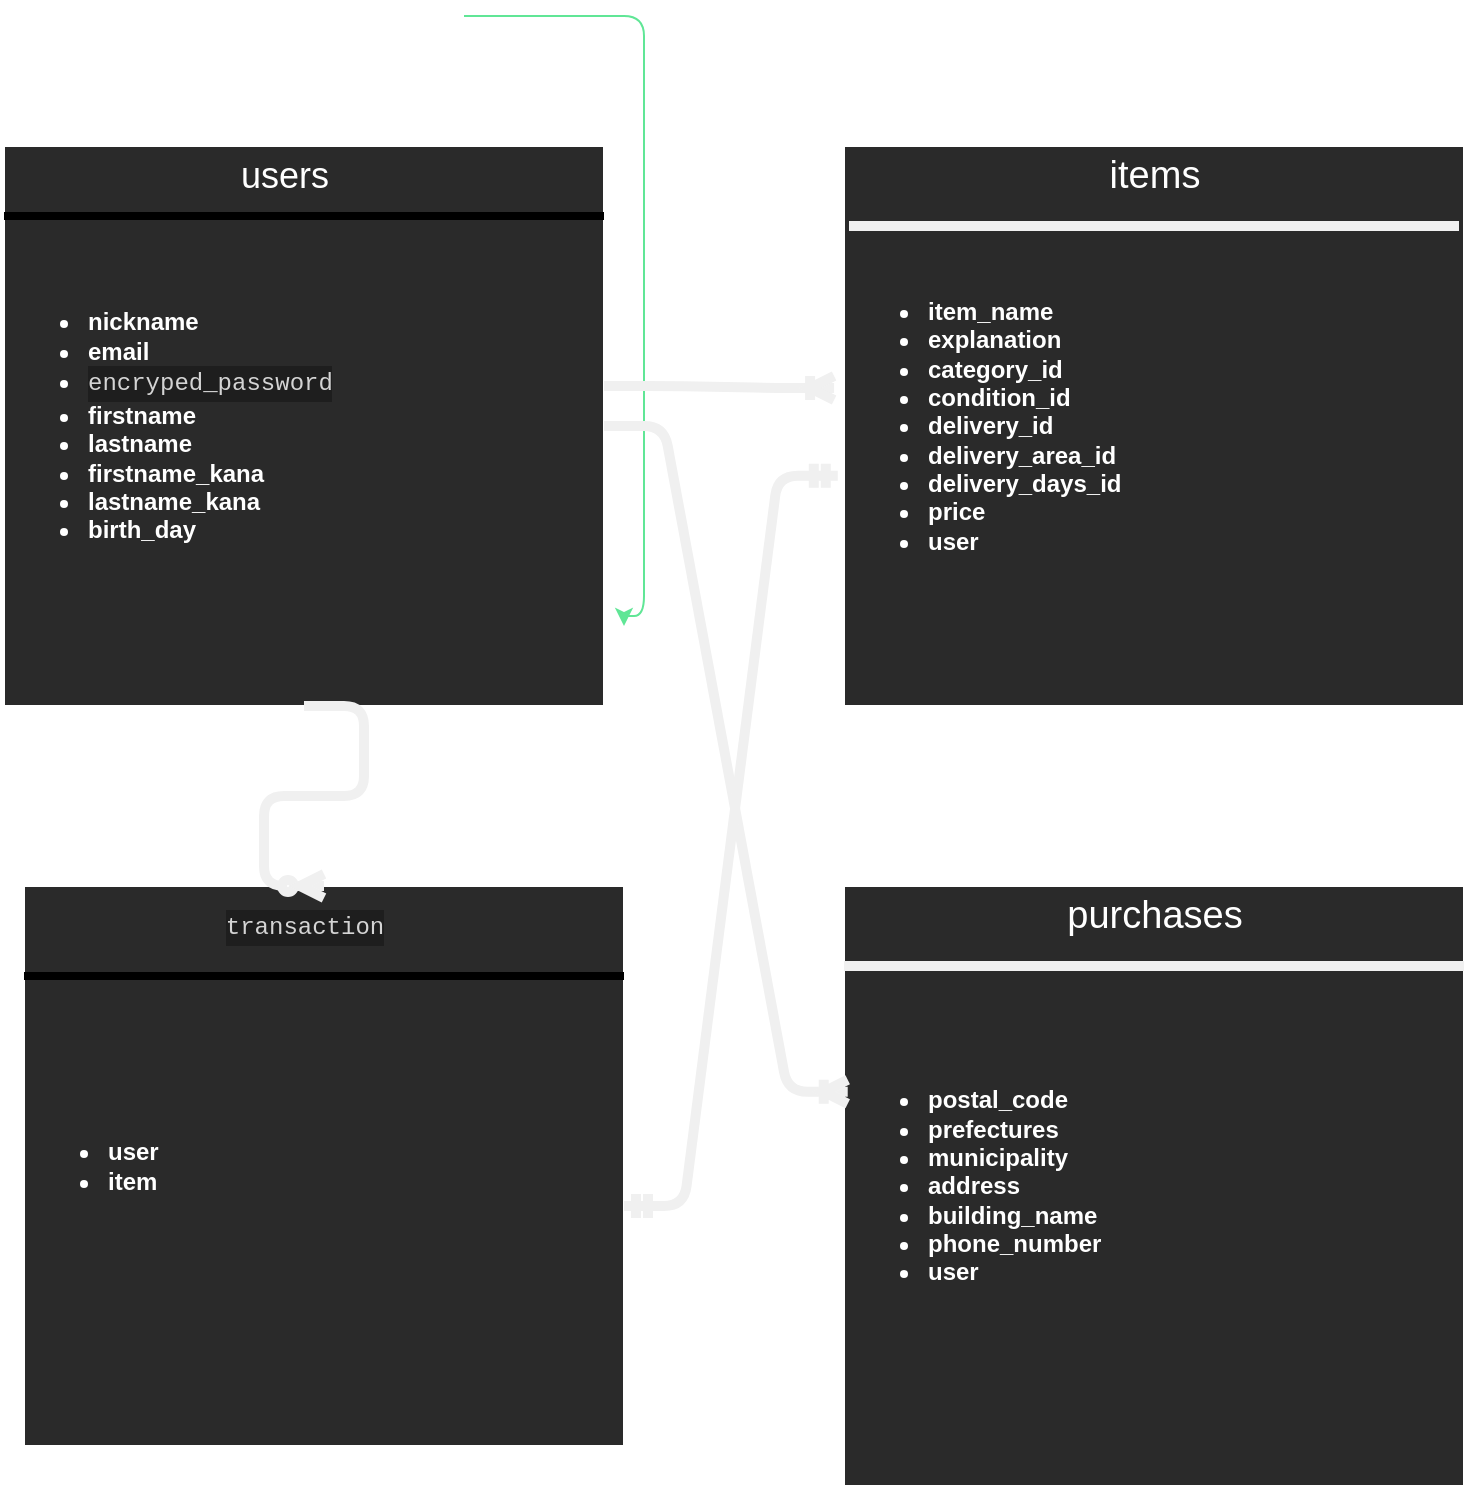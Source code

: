 <mxfile version="13.6.5">
    <diagram id="du7SBRAXbdNLJtLWtgIt" name="ページ1">
        <mxGraphModel dx="793" dy="680" grid="1" gridSize="10" guides="1" tooltips="1" connect="1" arrows="1" fold="1" page="1" pageScale="1" pageWidth="827" pageHeight="1169" math="0" shadow="0">
            <root>
                <mxCell id="0"/>
                <mxCell id="1" parent="0"/>
                <mxCell id="95" style="edgeStyle=orthogonalEdgeStyle;curved=0;rounded=1;sketch=0;orthogonalLoop=1;jettySize=auto;html=1;strokeColor=#60E696;fillColor=#F694C1;fontColor=#FFFFFF;entryX=1;entryY=0.5;entryDx=0;entryDy=0;" edge="1" parent="1" target="94">
                    <mxGeometry relative="1" as="geometry">
                        <mxPoint x="370" y="530" as="targetPoint"/>
                        <mxPoint x="290" y="225" as="sourcePoint"/>
                        <Array as="points">
                            <mxPoint x="380" y="225"/>
                            <mxPoint x="380" y="525"/>
                        </Array>
                    </mxGeometry>
                </mxCell>
                <mxCell id="92" style="edgeStyle=orthogonalEdgeStyle;curved=0;rounded=1;sketch=0;orthogonalLoop=1;jettySize=auto;html=1;strokeColor=#60E696;fillColor=#F694C1;fontColor=#FFFFFF;entryX=1;entryY=0.5;entryDx=0;entryDy=0;" edge="1" parent="1" source="89">
                    <mxGeometry relative="1" as="geometry">
                        <mxPoint x="290" y="335" as="targetPoint"/>
                        <Array as="points">
                            <mxPoint x="330" y="130"/>
                            <mxPoint x="330" y="335"/>
                        </Array>
                    </mxGeometry>
                </mxCell>
                <mxCell id="93" style="edgeStyle=orthogonalEdgeStyle;curved=0;rounded=1;sketch=0;orthogonalLoop=1;jettySize=auto;html=1;strokeColor=#60E696;fillColor=#F694C1;fontColor=#FFFFFF;entryX=1;entryY=0.75;entryDx=0;entryDy=0;" edge="1" parent="1" source="89">
                    <mxGeometry relative="1" as="geometry">
                        <mxPoint x="290" y="447.5" as="targetPoint"/>
                        <Array as="points">
                            <mxPoint x="350" y="130"/>
                            <mxPoint x="350" y="448"/>
                        </Array>
                    </mxGeometry>
                </mxCell>
                <mxCell id="114" value="&lt;ul&gt;&lt;li&gt;nickname&lt;/li&gt;&lt;li&gt;email&lt;/li&gt;&lt;li&gt;&lt;div style=&quot;color: rgb(212 , 212 , 212) ; background-color: rgb(30 , 30 , 30) ; font-family: &amp;#34;menlo&amp;#34; , &amp;#34;monaco&amp;#34; , &amp;#34;courier new&amp;#34; , monospace ; font-weight: normal ; line-height: 18px&quot;&gt;encryped_password&lt;/div&gt;&lt;/li&gt;&lt;li&gt;firstname&lt;/li&gt;&lt;li&gt;lastname&lt;/li&gt;&lt;li&gt;firstname_kana&lt;/li&gt;&lt;li&gt;lastname_kana&lt;/li&gt;&lt;li&gt;birth_day&lt;/li&gt;&lt;/ul&gt;" style="rounded=0;whiteSpace=wrap;html=1;shadow=0;labelBackgroundColor=none;sketch=0;strokeWidth=1;fillColor=#2a2a2a;fontColor=#FFFFFF;align=left;fontStyle=1;strokeColor=#FFFFFF;" vertex="1" parent="1">
                    <mxGeometry x="60" y="290" width="300" height="280" as="geometry"/>
                </mxCell>
                <mxCell id="115" value="" style="line;strokeWidth=4;html=1;perimeter=backbonePerimeter;points=[];outlineConnect=0;rounded=0;shadow=0;labelBackgroundColor=none;sketch=0;fillColor=#2a2a2a;fontColor=#FFFFFF;align=center;" vertex="1" parent="1">
                    <mxGeometry x="60" y="320" width="300" height="10" as="geometry"/>
                </mxCell>
                <mxCell id="116" value="users&lt;br style=&quot;font-size: 18px;&quot;&gt;" style="text;html=1;align=center;verticalAlign=middle;resizable=0;points=[];autosize=1;fontColor=#FFFFFF;fontSize=18;rotation=0;" vertex="1" parent="1">
                    <mxGeometry x="170" y="290" width="60" height="30" as="geometry"/>
                </mxCell>
                <mxCell id="117" value="&lt;ul&gt;&lt;li&gt;item_name&lt;/li&gt;&lt;li&gt;explanation&lt;/li&gt;&lt;li&gt;category_id&lt;/li&gt;&lt;li&gt;condition_id&lt;/li&gt;&lt;li&gt;delivery_id&lt;/li&gt;&lt;li&gt;delivery_area_id&lt;/li&gt;&lt;li&gt;delivery_days_id&lt;/li&gt;&lt;li&gt;price&lt;/li&gt;&lt;li&gt;user&lt;/li&gt;&lt;/ul&gt;" style="rounded=0;whiteSpace=wrap;html=1;shadow=0;labelBackgroundColor=none;sketch=0;strokeWidth=1;fillColor=#2a2a2a;fontColor=#FFFFFF;align=left;fontStyle=1;strokeColor=#FFFFFF;" vertex="1" parent="1">
                    <mxGeometry x="480" y="290" width="310" height="280" as="geometry"/>
                </mxCell>
                <mxCell id="118" value="&lt;ul&gt;&lt;li&gt;&lt;span&gt;postal_code&lt;/span&gt;&lt;br&gt;&lt;/li&gt;&lt;li&gt;prefectures&lt;/li&gt;&lt;li&gt;municipality&lt;/li&gt;&lt;li&gt;address&lt;/li&gt;&lt;li&gt;building_name&lt;/li&gt;&lt;li&gt;phone_number&lt;/li&gt;&lt;li&gt;user&lt;/li&gt;&lt;/ul&gt;" style="rounded=0;whiteSpace=wrap;html=1;shadow=0;labelBackgroundColor=none;sketch=0;strokeWidth=1;fillColor=#2a2a2a;fontColor=#FFFFFF;align=left;fontStyle=1;strokeColor=#FFFFFF;" vertex="1" parent="1">
                    <mxGeometry x="480" y="660" width="310" height="300" as="geometry"/>
                </mxCell>
                <mxCell id="122" value="" style="endArrow=none;html=1;strokeColor=#f0f0f0;fillColor=#F694C1;fontSize=19;fontColor=#FFFFFF;strokeWidth=5;" edge="1" parent="1">
                    <mxGeometry width="50" height="50" relative="1" as="geometry">
                        <mxPoint x="482.5" y="330" as="sourcePoint"/>
                        <mxPoint x="787.5" y="330" as="targetPoint"/>
                    </mxGeometry>
                </mxCell>
                <mxCell id="123" value="items" style="text;html=1;align=center;verticalAlign=middle;resizable=0;points=[];autosize=1;fontSize=19;fontColor=#FFFFFF;" vertex="1" parent="1">
                    <mxGeometry x="605" y="290" width="60" height="30" as="geometry"/>
                </mxCell>
                <mxCell id="125" value="" style="endArrow=none;html=1;strokeColor=#f0f0f0;fillColor=#F694C1;fontSize=19;fontColor=#FFFFFF;strokeWidth=5;" edge="1" parent="1">
                    <mxGeometry width="50" height="50" relative="1" as="geometry">
                        <mxPoint x="480" y="700" as="sourcePoint"/>
                        <mxPoint x="790" y="700" as="targetPoint"/>
                        <Array as="points">
                            <mxPoint x="630" y="700"/>
                        </Array>
                    </mxGeometry>
                </mxCell>
                <mxCell id="126" value="purchases" style="text;html=1;align=center;verticalAlign=middle;resizable=0;points=[];autosize=1;fontSize=19;fontColor=#FFFFFF;" vertex="1" parent="1">
                    <mxGeometry x="585" y="660" width="100" height="30" as="geometry"/>
                </mxCell>
                <mxCell id="155" value="" style="edgeStyle=entityRelationEdgeStyle;fontSize=12;html=1;endArrow=ERoneToMany;strokeColor=#f0f0f0;strokeWidth=5;fillColor=#F694C1;entryX=0.006;entryY=0.343;entryDx=0;entryDy=0;entryPerimeter=0;" edge="1" parent="1" source="114" target="118">
                    <mxGeometry width="100" height="100" relative="1" as="geometry">
                        <mxPoint x="157" y="590" as="sourcePoint"/>
                        <mxPoint x="470" y="764" as="targetPoint"/>
                    </mxGeometry>
                </mxCell>
                <mxCell id="157" value="" style="edgeStyle=entityRelationEdgeStyle;fontSize=12;html=1;endArrow=ERoneToMany;strokeColor=#f0f0f0;strokeWidth=5;fillColor=#F694C1;entryX=-0.016;entryY=0.432;entryDx=0;entryDy=0;entryPerimeter=0;" edge="1" parent="1" target="117">
                    <mxGeometry width="100" height="100" relative="1" as="geometry">
                        <mxPoint x="360" y="410" as="sourcePoint"/>
                        <mxPoint x="460" y="310" as="targetPoint"/>
                    </mxGeometry>
                </mxCell>
                <mxCell id="158" value="&lt;ul&gt;&lt;li&gt;user&lt;/li&gt;&lt;li&gt;item&lt;/li&gt;&lt;/ul&gt;" style="rounded=0;whiteSpace=wrap;html=1;shadow=0;labelBackgroundColor=none;sketch=0;strokeWidth=1;fillColor=#2a2a2a;fontColor=#FFFFFF;align=left;fontStyle=1;strokeColor=#FFFFFF;" vertex="1" parent="1">
                    <mxGeometry x="70" y="660" width="300" height="280" as="geometry"/>
                </mxCell>
                <mxCell id="159" value="" style="line;strokeWidth=4;html=1;perimeter=backbonePerimeter;points=[];outlineConnect=0;rounded=0;shadow=0;labelBackgroundColor=none;sketch=0;fillColor=#2a2a2a;fontColor=#FFFFFF;align=center;" vertex="1" parent="1">
                    <mxGeometry x="70" y="700" width="300" height="10" as="geometry"/>
                </mxCell>
                <mxCell id="160" value="&lt;div style=&quot;color: rgb(212 , 212 , 212) ; background-color: rgb(30 , 30 , 30) ; font-family: &amp;#34;menlo&amp;#34; , &amp;#34;monaco&amp;#34; , &amp;#34;courier new&amp;#34; , monospace ; font-size: 12px ; line-height: 18px&quot;&gt;transaction&lt;/div&gt;" style="text;html=1;align=center;verticalAlign=middle;resizable=0;points=[];autosize=1;fontSize=19;fontColor=#FFFFFF;" vertex="1" parent="1">
                    <mxGeometry x="165" y="670" width="90" height="20" as="geometry"/>
                </mxCell>
                <mxCell id="165" value="" style="edgeStyle=entityRelationEdgeStyle;fontSize=12;html=1;endArrow=ERzeroToMany;endFill=1;strokeColor=#f0f0f0;strokeWidth=5;fillColor=#F694C1;entryX=0.5;entryY=0;entryDx=0;entryDy=0;" edge="1" parent="1" target="158">
                    <mxGeometry width="100" height="100" relative="1" as="geometry">
                        <mxPoint x="210" y="570" as="sourcePoint"/>
                        <mxPoint x="310" y="470" as="targetPoint"/>
                    </mxGeometry>
                </mxCell>
                <mxCell id="166" value="" style="edgeStyle=entityRelationEdgeStyle;fontSize=12;html=1;endArrow=ERmandOne;startArrow=ERmandOne;strokeColor=#f0f0f0;strokeWidth=5;fillColor=#F694C1;entryX=-0.01;entryY=0.589;entryDx=0;entryDy=0;entryPerimeter=0;" edge="1" parent="1" target="117">
                    <mxGeometry width="100" height="100" relative="1" as="geometry">
                        <mxPoint x="370" y="820" as="sourcePoint"/>
                        <mxPoint x="470" y="720" as="targetPoint"/>
                    </mxGeometry>
                </mxCell>
            </root>
        </mxGraphModel>
    </diagram>
</mxfile>